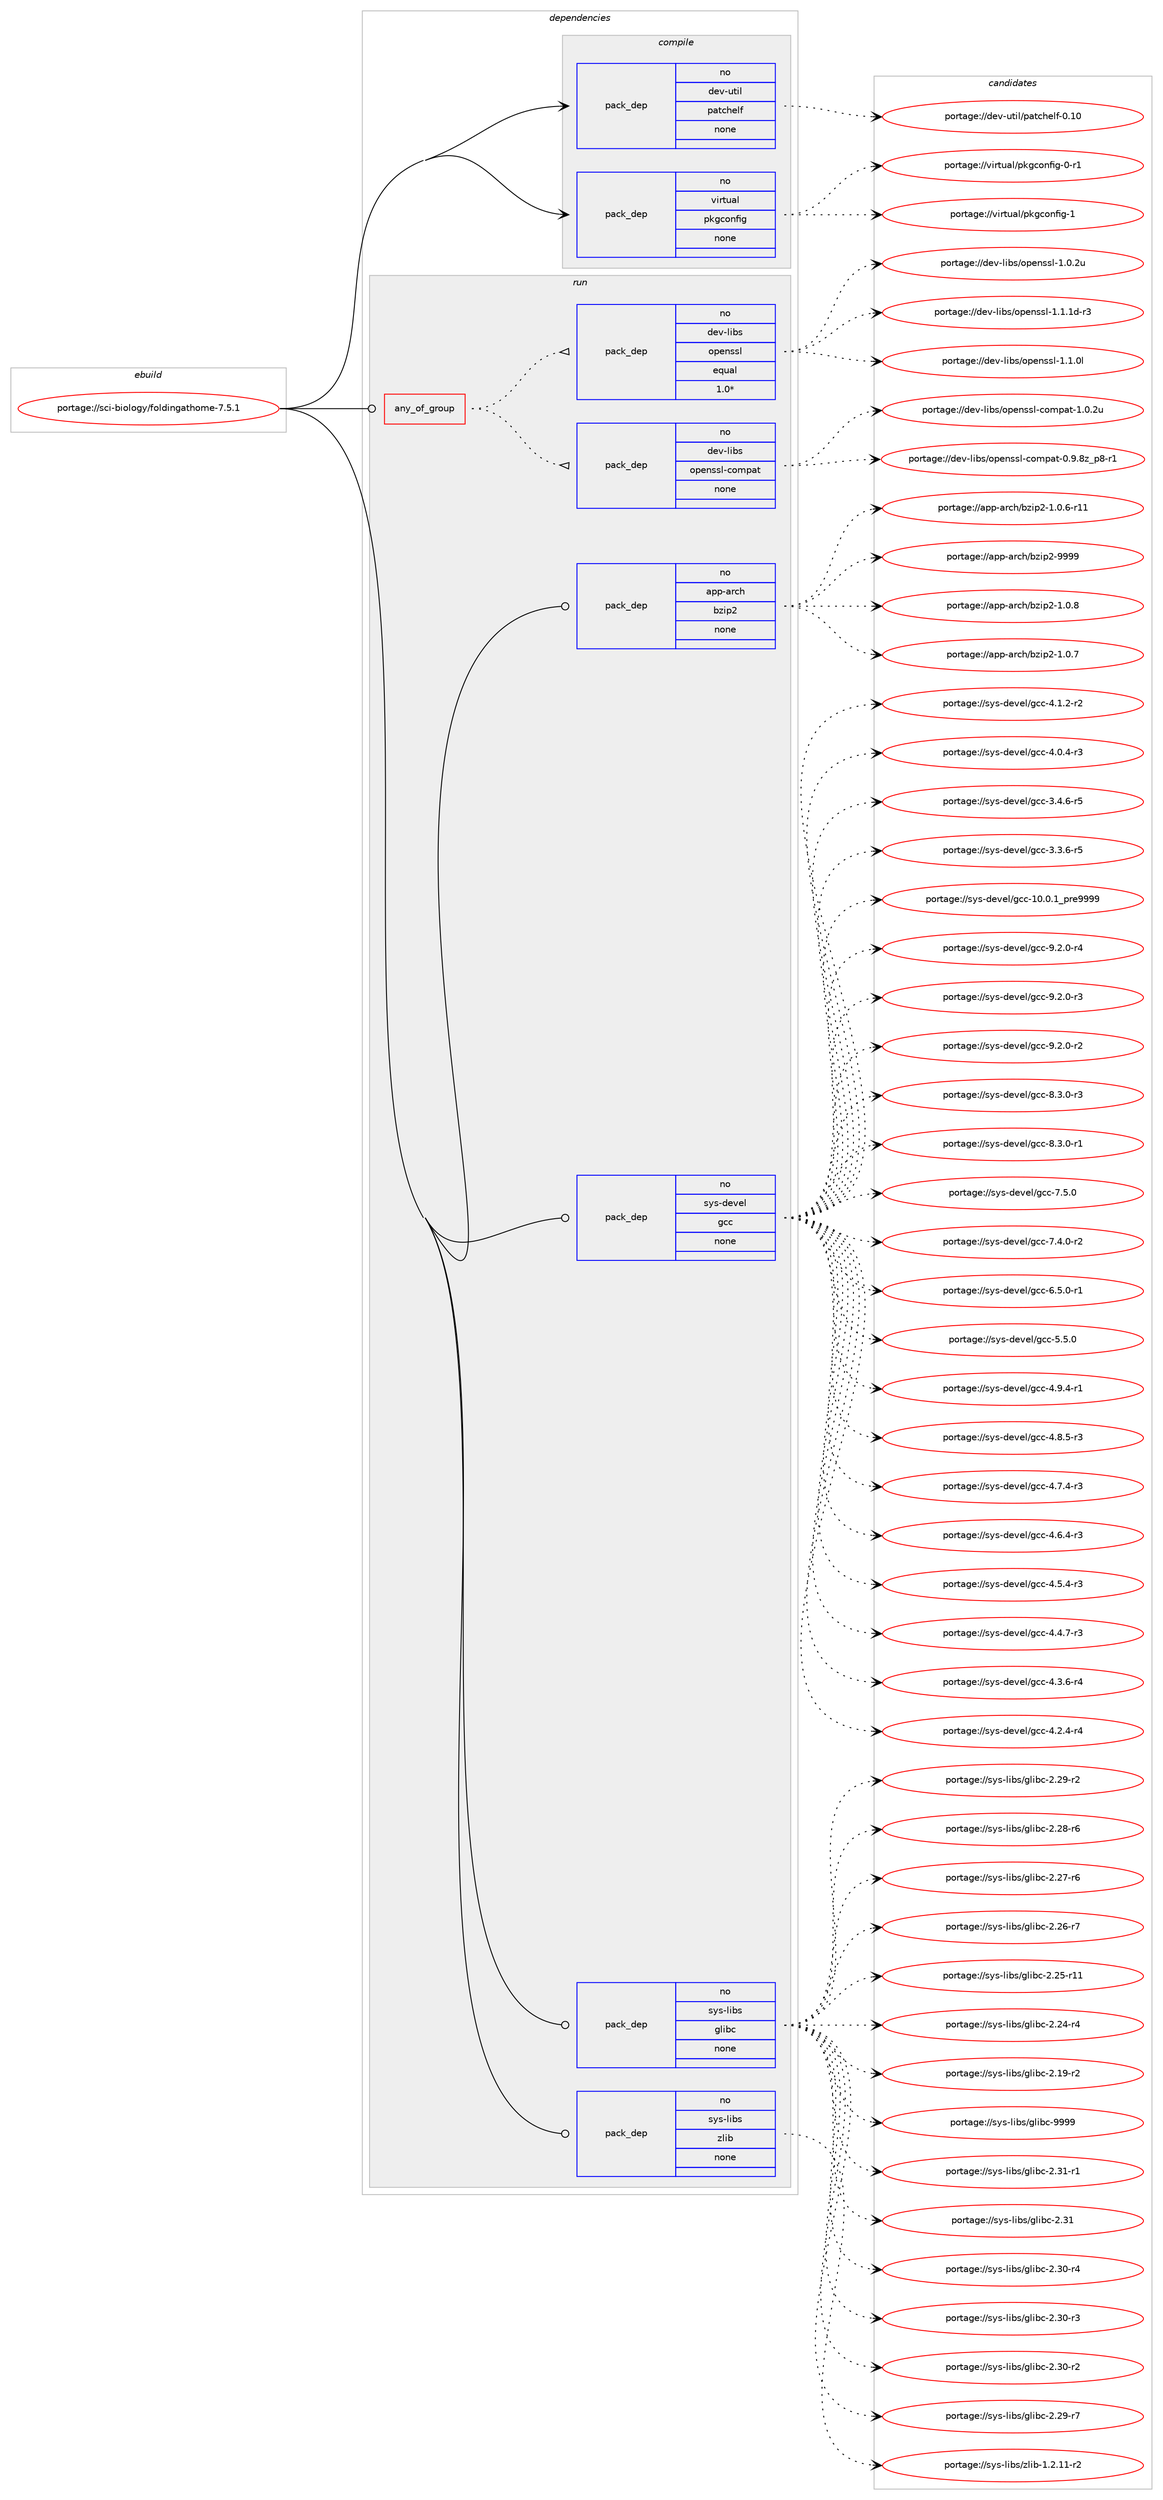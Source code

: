 digraph prolog {

# *************
# Graph options
# *************

newrank=true;
concentrate=true;
compound=true;
graph [rankdir=LR,fontname=Helvetica,fontsize=10,ranksep=1.5];#, ranksep=2.5, nodesep=0.2];
edge  [arrowhead=vee];
node  [fontname=Helvetica,fontsize=10];

# **********
# The ebuild
# **********

subgraph cluster_leftcol {
color=gray;
rank=same;
label=<<i>ebuild</i>>;
id [label="portage://sci-biology/foldingathome-7.5.1", color=red, width=4, href="../sci-biology/foldingathome-7.5.1.svg"];
}

# ****************
# The dependencies
# ****************

subgraph cluster_midcol {
color=gray;
label=<<i>dependencies</i>>;
subgraph cluster_compile {
fillcolor="#eeeeee";
style=filled;
label=<<i>compile</i>>;
subgraph pack76568 {
dependency98030 [label=<<TABLE BORDER="0" CELLBORDER="1" CELLSPACING="0" CELLPADDING="4" WIDTH="220"><TR><TD ROWSPAN="6" CELLPADDING="30">pack_dep</TD></TR><TR><TD WIDTH="110">no</TD></TR><TR><TD>dev-util</TD></TR><TR><TD>patchelf</TD></TR><TR><TD>none</TD></TR><TR><TD></TD></TR></TABLE>>, shape=none, color=blue];
}
id:e -> dependency98030:w [weight=20,style="solid",arrowhead="vee"];
subgraph pack76569 {
dependency98031 [label=<<TABLE BORDER="0" CELLBORDER="1" CELLSPACING="0" CELLPADDING="4" WIDTH="220"><TR><TD ROWSPAN="6" CELLPADDING="30">pack_dep</TD></TR><TR><TD WIDTH="110">no</TD></TR><TR><TD>virtual</TD></TR><TR><TD>pkgconfig</TD></TR><TR><TD>none</TD></TR><TR><TD></TD></TR></TABLE>>, shape=none, color=blue];
}
id:e -> dependency98031:w [weight=20,style="solid",arrowhead="vee"];
}
subgraph cluster_compileandrun {
fillcolor="#eeeeee";
style=filled;
label=<<i>compile and run</i>>;
}
subgraph cluster_run {
fillcolor="#eeeeee";
style=filled;
label=<<i>run</i>>;
subgraph any1624 {
dependency98032 [label=<<TABLE BORDER="0" CELLBORDER="1" CELLSPACING="0" CELLPADDING="4"><TR><TD CELLPADDING="10">any_of_group</TD></TR></TABLE>>, shape=none, color=red];subgraph pack76570 {
dependency98033 [label=<<TABLE BORDER="0" CELLBORDER="1" CELLSPACING="0" CELLPADDING="4" WIDTH="220"><TR><TD ROWSPAN="6" CELLPADDING="30">pack_dep</TD></TR><TR><TD WIDTH="110">no</TD></TR><TR><TD>dev-libs</TD></TR><TR><TD>openssl-compat</TD></TR><TR><TD>none</TD></TR><TR><TD></TD></TR></TABLE>>, shape=none, color=blue];
}
dependency98032:e -> dependency98033:w [weight=20,style="dotted",arrowhead="oinv"];
subgraph pack76571 {
dependency98034 [label=<<TABLE BORDER="0" CELLBORDER="1" CELLSPACING="0" CELLPADDING="4" WIDTH="220"><TR><TD ROWSPAN="6" CELLPADDING="30">pack_dep</TD></TR><TR><TD WIDTH="110">no</TD></TR><TR><TD>dev-libs</TD></TR><TR><TD>openssl</TD></TR><TR><TD>equal</TD></TR><TR><TD>1.0*</TD></TR></TABLE>>, shape=none, color=blue];
}
dependency98032:e -> dependency98034:w [weight=20,style="dotted",arrowhead="oinv"];
}
id:e -> dependency98032:w [weight=20,style="solid",arrowhead="odot"];
subgraph pack76572 {
dependency98035 [label=<<TABLE BORDER="0" CELLBORDER="1" CELLSPACING="0" CELLPADDING="4" WIDTH="220"><TR><TD ROWSPAN="6" CELLPADDING="30">pack_dep</TD></TR><TR><TD WIDTH="110">no</TD></TR><TR><TD>app-arch</TD></TR><TR><TD>bzip2</TD></TR><TR><TD>none</TD></TR><TR><TD></TD></TR></TABLE>>, shape=none, color=blue];
}
id:e -> dependency98035:w [weight=20,style="solid",arrowhead="odot"];
subgraph pack76573 {
dependency98036 [label=<<TABLE BORDER="0" CELLBORDER="1" CELLSPACING="0" CELLPADDING="4" WIDTH="220"><TR><TD ROWSPAN="6" CELLPADDING="30">pack_dep</TD></TR><TR><TD WIDTH="110">no</TD></TR><TR><TD>sys-devel</TD></TR><TR><TD>gcc</TD></TR><TR><TD>none</TD></TR><TR><TD></TD></TR></TABLE>>, shape=none, color=blue];
}
id:e -> dependency98036:w [weight=20,style="solid",arrowhead="odot"];
subgraph pack76574 {
dependency98037 [label=<<TABLE BORDER="0" CELLBORDER="1" CELLSPACING="0" CELLPADDING="4" WIDTH="220"><TR><TD ROWSPAN="6" CELLPADDING="30">pack_dep</TD></TR><TR><TD WIDTH="110">no</TD></TR><TR><TD>sys-libs</TD></TR><TR><TD>glibc</TD></TR><TR><TD>none</TD></TR><TR><TD></TD></TR></TABLE>>, shape=none, color=blue];
}
id:e -> dependency98037:w [weight=20,style="solid",arrowhead="odot"];
subgraph pack76575 {
dependency98038 [label=<<TABLE BORDER="0" CELLBORDER="1" CELLSPACING="0" CELLPADDING="4" WIDTH="220"><TR><TD ROWSPAN="6" CELLPADDING="30">pack_dep</TD></TR><TR><TD WIDTH="110">no</TD></TR><TR><TD>sys-libs</TD></TR><TR><TD>zlib</TD></TR><TR><TD>none</TD></TR><TR><TD></TD></TR></TABLE>>, shape=none, color=blue];
}
id:e -> dependency98038:w [weight=20,style="solid",arrowhead="odot"];
}
}

# **************
# The candidates
# **************

subgraph cluster_choices {
rank=same;
color=gray;
label=<<i>candidates</i>>;

subgraph choice76568 {
color=black;
nodesep=1;
choice100101118451171161051084711297116991041011081024548464948 [label="portage://dev-util/patchelf-0.10", color=red, width=4,href="../dev-util/patchelf-0.10.svg"];
dependency98030:e -> choice100101118451171161051084711297116991041011081024548464948:w [style=dotted,weight="100"];
}
subgraph choice76569 {
color=black;
nodesep=1;
choice1181051141161179710847112107103991111101021051034549 [label="portage://virtual/pkgconfig-1", color=red, width=4,href="../virtual/pkgconfig-1.svg"];
choice11810511411611797108471121071039911111010210510345484511449 [label="portage://virtual/pkgconfig-0-r1", color=red, width=4,href="../virtual/pkgconfig-0-r1.svg"];
dependency98031:e -> choice1181051141161179710847112107103991111101021051034549:w [style=dotted,weight="100"];
dependency98031:e -> choice11810511411611797108471121071039911111010210510345484511449:w [style=dotted,weight="100"];
}
subgraph choice76570 {
color=black;
nodesep=1;
choice100101118451081059811547111112101110115115108459911110911297116454946484650117 [label="portage://dev-libs/openssl-compat-1.0.2u", color=red, width=4,href="../dev-libs/openssl-compat-1.0.2u.svg"];
choice10010111845108105981154711111210111011511510845991111091129711645484657465612295112564511449 [label="portage://dev-libs/openssl-compat-0.9.8z_p8-r1", color=red, width=4,href="../dev-libs/openssl-compat-0.9.8z_p8-r1.svg"];
dependency98033:e -> choice100101118451081059811547111112101110115115108459911110911297116454946484650117:w [style=dotted,weight="100"];
dependency98033:e -> choice10010111845108105981154711111210111011511510845991111091129711645484657465612295112564511449:w [style=dotted,weight="100"];
}
subgraph choice76571 {
color=black;
nodesep=1;
choice1001011184510810598115471111121011101151151084549464946491004511451 [label="portage://dev-libs/openssl-1.1.1d-r3", color=red, width=4,href="../dev-libs/openssl-1.1.1d-r3.svg"];
choice100101118451081059811547111112101110115115108454946494648108 [label="portage://dev-libs/openssl-1.1.0l", color=red, width=4,href="../dev-libs/openssl-1.1.0l.svg"];
choice100101118451081059811547111112101110115115108454946484650117 [label="portage://dev-libs/openssl-1.0.2u", color=red, width=4,href="../dev-libs/openssl-1.0.2u.svg"];
dependency98034:e -> choice1001011184510810598115471111121011101151151084549464946491004511451:w [style=dotted,weight="100"];
dependency98034:e -> choice100101118451081059811547111112101110115115108454946494648108:w [style=dotted,weight="100"];
dependency98034:e -> choice100101118451081059811547111112101110115115108454946484650117:w [style=dotted,weight="100"];
}
subgraph choice76572 {
color=black;
nodesep=1;
choice971121124597114991044798122105112504557575757 [label="portage://app-arch/bzip2-9999", color=red, width=4,href="../app-arch/bzip2-9999.svg"];
choice97112112459711499104479812210511250454946484656 [label="portage://app-arch/bzip2-1.0.8", color=red, width=4,href="../app-arch/bzip2-1.0.8.svg"];
choice97112112459711499104479812210511250454946484655 [label="portage://app-arch/bzip2-1.0.7", color=red, width=4,href="../app-arch/bzip2-1.0.7.svg"];
choice97112112459711499104479812210511250454946484654451144949 [label="portage://app-arch/bzip2-1.0.6-r11", color=red, width=4,href="../app-arch/bzip2-1.0.6-r11.svg"];
dependency98035:e -> choice971121124597114991044798122105112504557575757:w [style=dotted,weight="100"];
dependency98035:e -> choice97112112459711499104479812210511250454946484656:w [style=dotted,weight="100"];
dependency98035:e -> choice97112112459711499104479812210511250454946484655:w [style=dotted,weight="100"];
dependency98035:e -> choice97112112459711499104479812210511250454946484654451144949:w [style=dotted,weight="100"];
}
subgraph choice76573 {
color=black;
nodesep=1;
choice115121115451001011181011084710399994557465046484511452 [label="portage://sys-devel/gcc-9.2.0-r4", color=red, width=4,href="../sys-devel/gcc-9.2.0-r4.svg"];
choice115121115451001011181011084710399994557465046484511451 [label="portage://sys-devel/gcc-9.2.0-r3", color=red, width=4,href="../sys-devel/gcc-9.2.0-r3.svg"];
choice115121115451001011181011084710399994557465046484511450 [label="portage://sys-devel/gcc-9.2.0-r2", color=red, width=4,href="../sys-devel/gcc-9.2.0-r2.svg"];
choice115121115451001011181011084710399994556465146484511451 [label="portage://sys-devel/gcc-8.3.0-r3", color=red, width=4,href="../sys-devel/gcc-8.3.0-r3.svg"];
choice115121115451001011181011084710399994556465146484511449 [label="portage://sys-devel/gcc-8.3.0-r1", color=red, width=4,href="../sys-devel/gcc-8.3.0-r1.svg"];
choice11512111545100101118101108471039999455546534648 [label="portage://sys-devel/gcc-7.5.0", color=red, width=4,href="../sys-devel/gcc-7.5.0.svg"];
choice115121115451001011181011084710399994555465246484511450 [label="portage://sys-devel/gcc-7.4.0-r2", color=red, width=4,href="../sys-devel/gcc-7.4.0-r2.svg"];
choice115121115451001011181011084710399994554465346484511449 [label="portage://sys-devel/gcc-6.5.0-r1", color=red, width=4,href="../sys-devel/gcc-6.5.0-r1.svg"];
choice11512111545100101118101108471039999455346534648 [label="portage://sys-devel/gcc-5.5.0", color=red, width=4,href="../sys-devel/gcc-5.5.0.svg"];
choice115121115451001011181011084710399994552465746524511449 [label="portage://sys-devel/gcc-4.9.4-r1", color=red, width=4,href="../sys-devel/gcc-4.9.4-r1.svg"];
choice115121115451001011181011084710399994552465646534511451 [label="portage://sys-devel/gcc-4.8.5-r3", color=red, width=4,href="../sys-devel/gcc-4.8.5-r3.svg"];
choice115121115451001011181011084710399994552465546524511451 [label="portage://sys-devel/gcc-4.7.4-r3", color=red, width=4,href="../sys-devel/gcc-4.7.4-r3.svg"];
choice115121115451001011181011084710399994552465446524511451 [label="portage://sys-devel/gcc-4.6.4-r3", color=red, width=4,href="../sys-devel/gcc-4.6.4-r3.svg"];
choice115121115451001011181011084710399994552465346524511451 [label="portage://sys-devel/gcc-4.5.4-r3", color=red, width=4,href="../sys-devel/gcc-4.5.4-r3.svg"];
choice115121115451001011181011084710399994552465246554511451 [label="portage://sys-devel/gcc-4.4.7-r3", color=red, width=4,href="../sys-devel/gcc-4.4.7-r3.svg"];
choice115121115451001011181011084710399994552465146544511452 [label="portage://sys-devel/gcc-4.3.6-r4", color=red, width=4,href="../sys-devel/gcc-4.3.6-r4.svg"];
choice115121115451001011181011084710399994552465046524511452 [label="portage://sys-devel/gcc-4.2.4-r4", color=red, width=4,href="../sys-devel/gcc-4.2.4-r4.svg"];
choice115121115451001011181011084710399994552464946504511450 [label="portage://sys-devel/gcc-4.1.2-r2", color=red, width=4,href="../sys-devel/gcc-4.1.2-r2.svg"];
choice115121115451001011181011084710399994552464846524511451 [label="portage://sys-devel/gcc-4.0.4-r3", color=red, width=4,href="../sys-devel/gcc-4.0.4-r3.svg"];
choice115121115451001011181011084710399994551465246544511453 [label="portage://sys-devel/gcc-3.4.6-r5", color=red, width=4,href="../sys-devel/gcc-3.4.6-r5.svg"];
choice115121115451001011181011084710399994551465146544511453 [label="portage://sys-devel/gcc-3.3.6-r5", color=red, width=4,href="../sys-devel/gcc-3.3.6-r5.svg"];
choice11512111545100101118101108471039999454948464846499511211410157575757 [label="portage://sys-devel/gcc-10.0.1_pre9999", color=red, width=4,href="../sys-devel/gcc-10.0.1_pre9999.svg"];
dependency98036:e -> choice115121115451001011181011084710399994557465046484511452:w [style=dotted,weight="100"];
dependency98036:e -> choice115121115451001011181011084710399994557465046484511451:w [style=dotted,weight="100"];
dependency98036:e -> choice115121115451001011181011084710399994557465046484511450:w [style=dotted,weight="100"];
dependency98036:e -> choice115121115451001011181011084710399994556465146484511451:w [style=dotted,weight="100"];
dependency98036:e -> choice115121115451001011181011084710399994556465146484511449:w [style=dotted,weight="100"];
dependency98036:e -> choice11512111545100101118101108471039999455546534648:w [style=dotted,weight="100"];
dependency98036:e -> choice115121115451001011181011084710399994555465246484511450:w [style=dotted,weight="100"];
dependency98036:e -> choice115121115451001011181011084710399994554465346484511449:w [style=dotted,weight="100"];
dependency98036:e -> choice11512111545100101118101108471039999455346534648:w [style=dotted,weight="100"];
dependency98036:e -> choice115121115451001011181011084710399994552465746524511449:w [style=dotted,weight="100"];
dependency98036:e -> choice115121115451001011181011084710399994552465646534511451:w [style=dotted,weight="100"];
dependency98036:e -> choice115121115451001011181011084710399994552465546524511451:w [style=dotted,weight="100"];
dependency98036:e -> choice115121115451001011181011084710399994552465446524511451:w [style=dotted,weight="100"];
dependency98036:e -> choice115121115451001011181011084710399994552465346524511451:w [style=dotted,weight="100"];
dependency98036:e -> choice115121115451001011181011084710399994552465246554511451:w [style=dotted,weight="100"];
dependency98036:e -> choice115121115451001011181011084710399994552465146544511452:w [style=dotted,weight="100"];
dependency98036:e -> choice115121115451001011181011084710399994552465046524511452:w [style=dotted,weight="100"];
dependency98036:e -> choice115121115451001011181011084710399994552464946504511450:w [style=dotted,weight="100"];
dependency98036:e -> choice115121115451001011181011084710399994552464846524511451:w [style=dotted,weight="100"];
dependency98036:e -> choice115121115451001011181011084710399994551465246544511453:w [style=dotted,weight="100"];
dependency98036:e -> choice115121115451001011181011084710399994551465146544511453:w [style=dotted,weight="100"];
dependency98036:e -> choice11512111545100101118101108471039999454948464846499511211410157575757:w [style=dotted,weight="100"];
}
subgraph choice76574 {
color=black;
nodesep=1;
choice11512111545108105981154710310810598994557575757 [label="portage://sys-libs/glibc-9999", color=red, width=4,href="../sys-libs/glibc-9999.svg"];
choice115121115451081059811547103108105989945504651494511449 [label="portage://sys-libs/glibc-2.31-r1", color=red, width=4,href="../sys-libs/glibc-2.31-r1.svg"];
choice11512111545108105981154710310810598994550465149 [label="portage://sys-libs/glibc-2.31", color=red, width=4,href="../sys-libs/glibc-2.31.svg"];
choice115121115451081059811547103108105989945504651484511452 [label="portage://sys-libs/glibc-2.30-r4", color=red, width=4,href="../sys-libs/glibc-2.30-r4.svg"];
choice115121115451081059811547103108105989945504651484511451 [label="portage://sys-libs/glibc-2.30-r3", color=red, width=4,href="../sys-libs/glibc-2.30-r3.svg"];
choice115121115451081059811547103108105989945504651484511450 [label="portage://sys-libs/glibc-2.30-r2", color=red, width=4,href="../sys-libs/glibc-2.30-r2.svg"];
choice115121115451081059811547103108105989945504650574511455 [label="portage://sys-libs/glibc-2.29-r7", color=red, width=4,href="../sys-libs/glibc-2.29-r7.svg"];
choice115121115451081059811547103108105989945504650574511450 [label="portage://sys-libs/glibc-2.29-r2", color=red, width=4,href="../sys-libs/glibc-2.29-r2.svg"];
choice115121115451081059811547103108105989945504650564511454 [label="portage://sys-libs/glibc-2.28-r6", color=red, width=4,href="../sys-libs/glibc-2.28-r6.svg"];
choice115121115451081059811547103108105989945504650554511454 [label="portage://sys-libs/glibc-2.27-r6", color=red, width=4,href="../sys-libs/glibc-2.27-r6.svg"];
choice115121115451081059811547103108105989945504650544511455 [label="portage://sys-libs/glibc-2.26-r7", color=red, width=4,href="../sys-libs/glibc-2.26-r7.svg"];
choice11512111545108105981154710310810598994550465053451144949 [label="portage://sys-libs/glibc-2.25-r11", color=red, width=4,href="../sys-libs/glibc-2.25-r11.svg"];
choice115121115451081059811547103108105989945504650524511452 [label="portage://sys-libs/glibc-2.24-r4", color=red, width=4,href="../sys-libs/glibc-2.24-r4.svg"];
choice115121115451081059811547103108105989945504649574511450 [label="portage://sys-libs/glibc-2.19-r2", color=red, width=4,href="../sys-libs/glibc-2.19-r2.svg"];
dependency98037:e -> choice11512111545108105981154710310810598994557575757:w [style=dotted,weight="100"];
dependency98037:e -> choice115121115451081059811547103108105989945504651494511449:w [style=dotted,weight="100"];
dependency98037:e -> choice11512111545108105981154710310810598994550465149:w [style=dotted,weight="100"];
dependency98037:e -> choice115121115451081059811547103108105989945504651484511452:w [style=dotted,weight="100"];
dependency98037:e -> choice115121115451081059811547103108105989945504651484511451:w [style=dotted,weight="100"];
dependency98037:e -> choice115121115451081059811547103108105989945504651484511450:w [style=dotted,weight="100"];
dependency98037:e -> choice115121115451081059811547103108105989945504650574511455:w [style=dotted,weight="100"];
dependency98037:e -> choice115121115451081059811547103108105989945504650574511450:w [style=dotted,weight="100"];
dependency98037:e -> choice115121115451081059811547103108105989945504650564511454:w [style=dotted,weight="100"];
dependency98037:e -> choice115121115451081059811547103108105989945504650554511454:w [style=dotted,weight="100"];
dependency98037:e -> choice115121115451081059811547103108105989945504650544511455:w [style=dotted,weight="100"];
dependency98037:e -> choice11512111545108105981154710310810598994550465053451144949:w [style=dotted,weight="100"];
dependency98037:e -> choice115121115451081059811547103108105989945504650524511452:w [style=dotted,weight="100"];
dependency98037:e -> choice115121115451081059811547103108105989945504649574511450:w [style=dotted,weight="100"];
}
subgraph choice76575 {
color=black;
nodesep=1;
choice11512111545108105981154712210810598454946504649494511450 [label="portage://sys-libs/zlib-1.2.11-r2", color=red, width=4,href="../sys-libs/zlib-1.2.11-r2.svg"];
dependency98038:e -> choice11512111545108105981154712210810598454946504649494511450:w [style=dotted,weight="100"];
}
}

}
